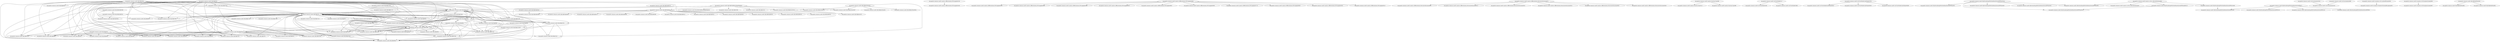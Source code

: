 digraph "ddg/ddg"
{
	"org.apache.commons.math3.dfp.DfpField$RoundingMode#33" -> "org.apache.commons.math3.dfp.DfpField#191";
	"org.apache.commons.math3.dfp.DfpField#191" -> "org.apache.commons.math3.dfp.DfpField#251";
	"org.apache.commons.math3.dfp.Dfp#209" -> "org.apache.commons.math3.dfp.Dfp#1959";
	"org.apache.commons.math3.dfp.Dfp#209" -> "org.apache.commons.math3.dfp.Dfp#597";
	"org.apache.commons.math3.dfp.Dfp#209" -> "org.apache.commons.math3.dfp.Dfp#322";
	"org.apache.commons.math3.dfp.Dfp#322" -> "org.apache.commons.math3.dfp.Dfp#1959";
	"org.apache.commons.math3.dfp.Dfp#322" -> "org.apache.commons.math3.dfp.Dfp#597";
	"org.apache.commons.math3.dfp.Dfp#209" -> "org.apache.commons.math3.dfp.Dfp#649";
	"org.apache.commons.math3.dfp.DfpField#191" -> "org.apache.commons.math3.dfp.DfpField#403";
	"org.apache.commons.math3.dfp.Dfp#322" -> "org.apache.commons.math3.dfp.Dfp#879";
	"org.apache.commons.math3.dfp.Dfp#209" -> "org.apache.commons.math3.dfp.Dfp#879";
	"org.apache.commons.math3.dfp.Dfp#322" -> "org.apache.commons.math3.dfp.Dfp#931";
	"org.apache.commons.math3.dfp.Dfp#209" -> "org.apache.commons.math3.dfp.Dfp#931";
	"org.apache.commons.math3.dfp.Dfp#322" -> "org.apache.commons.math3.dfp.Dfp#781";
	"org.apache.commons.math3.dfp.Dfp#209" -> "org.apache.commons.math3.dfp.Dfp#781";
	"org.apache.commons.math3.dfp.Dfp#322" -> "org.apache.commons.math3.dfp.Dfp#946";
	"org.apache.commons.math3.dfp.Dfp#209" -> "org.apache.commons.math3.dfp.Dfp#946";
	"org.apache.commons.math3.dfp.Dfp#209" -> "org.apache.commons.math3.dfp.Dfp#1679";
	"org.apache.commons.math3.dfp.Dfp#322" -> "org.apache.commons.math3.dfp.Dfp#1679";
	"org.apache.commons.math3.dfp.DfpField#191" -> "org.apache.commons.math3.dfp.DfpField#269";
	"org.apache.commons.math3.dfp.DfpField$RoundingMode#33" -> "org.apache.commons.math3.dfp.Dfp#1679";
	"org.apache.commons.math3.dfp.DfpField$RoundingMode#33" -> "org.apache.commons.math3.dfp.DfpField$RoundingMode#30";
	"org.apache.commons.math3.dfp.DfpField$RoundingMode#33" -> "org.apache.commons.math3.dfp.Dfp$1#1087";
	"org.apache.commons.math3.dfp.Dfp$1#1087" -> "org.apache.commons.math3.dfp.Dfp#1418";
	"org.apache.commons.math3.dfp.Dfp#322" -> "org.apache.commons.math3.dfp.Dfp#1418";
	"org.apache.commons.math3.dfp.Dfp#1679" -> "org.apache.commons.math3.dfp.Dfp#1418";
	"org.apache.commons.math3.dfp.Dfp#322" -> "org.apache.commons.math3.dfp.Dfp#1254";
	"org.apache.commons.math3.dfp.Dfp#1959" -> "org.apache.commons.math3.dfp.Dfp#322";
	"org.apache.commons.math3.dfp.Dfp#1679" -> "org.apache.commons.math3.dfp.Dfp#322";
	"org.apache.commons.math3.dfp.Dfp#322" -> "org.apache.commons.math3.dfp.Dfp#649";
	"org.apache.commons.math3.dfp.Dfp#1254" -> "org.apache.commons.math3.dfp.Dfp#946";
	"org.apache.commons.math3.dfp.Dfp#322" -> "org.apache.commons.math3.dfp.Dfp#697";
	"org.apache.commons.math3.dfp.Dfp#322" -> "org.apache.commons.math3.dfp.Dfp#1231";
	"org.apache.commons.math3.dfp.Dfp#1254" -> "org.apache.commons.math3.dfp.Dfp#1418";
	"org.apache.commons.math3.dfp.Dfp#322" -> "org.apache.commons.math3.dfp.Dfp#1891";
	"org.apache.commons.math3.dfp.Dfp#1254" -> "org.apache.commons.math3.dfp.Dfp#322";
	"org.apache.commons.math3.dfp.Dfp#322" -> "org.apache.commons.math3.dfp.Dfp#669";
	"org.apache.commons.math3.dfp.Dfp#669" -> "org.apache.commons.math3.dfp.Dfp#1418";
	"org.apache.commons.math3.dfp.Dfp#669" -> "org.apache.commons.math3.dfp.Dfp#322";
	"org.apache.commons.math3.dfp.Dfp#322" -> "org.apache.commons.math3.dfp.Dfp#681";
	"org.apache.commons.math3.dfp.Dfp#322" -> "org.apache.commons.math3.dfp.Dfp#904";
	"org.apache.commons.math3.dfp.Dfp#209" -> "org.apache.commons.math3.dfp.Dfp#904";
	"org.apache.commons.math3.dfp.Dfp#322" -> "org.apache.commons.math3.dfp.Dfp#756";
	"org.apache.commons.math3.dfp.Dfp#1254" -> "org.apache.commons.math3.dfp.Dfp#1679";
	"org.apache.commons.math3.dfp.DfpField#191" -> "org.apache.commons.math3.dfp.DfpField#331";
	"org.apache.commons.math3.dfp.Dfp#1254" -> "org.apache.commons.math3.dfp.Dfp#669";
	"org.apache.commons.math3.dfp.Dfp#322" -> "org.apache.commons.math3.dfp.Dfp#2054";
	"org.apache.commons.math3.dfp.Dfp#1254" -> "org.apache.commons.math3.dfp.Dfp#2054";
	"org.apache.commons.math3.dfp.Dfp#322" -> "org.apache.commons.math3.dfp.Dfp#2156";
	"org.apache.commons.math3.dfp.Dfp#1254" -> "org.apache.commons.math3.dfp.Dfp#2156";
	"org.apache.commons.math3.dfp.Dfp#1679" -> "org.apache.commons.math3.dfp.Dfp#2054";
	"org.apache.commons.math3.dfp.Dfp#1679" -> "org.apache.commons.math3.dfp.Dfp#2156";
	"org.apache.commons.math3.dfp.Dfp#322" -> "org.apache.commons.math3.dfp.Dfp#1400";
	"org.apache.commons.math3.dfp.Dfp#1400" -> "org.apache.commons.math3.dfp.Dfp#322";
	"org.apache.commons.math3.dfp.Dfp#209" -> "org.apache.commons.math3.dfp.Dfp#1254";
	"org.apache.commons.math3.dfp.Dfp#209" -> "org.apache.commons.math3.dfp.Dfp#1499";
	"org.apache.commons.math3.dfp.Dfp#322" -> "org.apache.commons.math3.dfp.Dfp#1499";
	"org.apache.commons.math3.dfp.Dfp#1254" -> "org.apache.commons.math3.dfp.Dfp#1499";
	"org.apache.commons.math3.dfp.Dfp#1499" -> "org.apache.commons.math3.dfp.Dfp#1418";
	"org.apache.commons.math3.dfp.Dfp#1499" -> "org.apache.commons.math3.dfp.Dfp#322";
	"org.apache.commons.math3.dfp.Dfp#669" -> "org.apache.commons.math3.dfp.Dfp#1499";
	"org.apache.commons.math3.dfp.Dfp#1254" -> "org.apache.commons.math3.dfp.Dfp#1959";
	"org.apache.commons.math3.dfp.Dfp#669" -> "org.apache.commons.math3.dfp.Dfp#1679";
	"org.apache.commons.math3.dfp.Dfp#681" -> "org.apache.commons.math3.dfp.Dfp#1254";
	"org.apache.commons.math3.dfp.Dfp#669" -> "org.apache.commons.math3.dfp.Dfp#946";
	"org.apache.commons.math3.dfp.Dfp#1254" -> "org.apache.commons.math3.dfp.Dfp#697";
	"org.apache.commons.math3.dfp.Dfp#1679" -> "org.apache.commons.math3.dfp.Dfp#1499";
	"org.apache.commons.math3.dfp.Dfp#1679" -> "org.apache.commons.math3.dfp.Dfp#946";
	"org.apache.commons.math3.dfp.Dfp#1499" -> "org.apache.commons.math3.dfp.Dfp#1679";
	"org.apache.commons.math3.dfp.Dfp#209" -> "org.apache.commons.math3.dfp.Dfp#635";
	"org.apache.commons.math3.dfp.Dfp#1499" -> "org.apache.commons.math3.dfp.Dfp#2054";
	"org.apache.commons.math3.dfp.Dfp#1499" -> "org.apache.commons.math3.dfp.Dfp#2156";
	"org.apache.commons.math3.dfp.Dfp#1254" -> "org.apache.commons.math3.dfp.Dfp#681";
	"org.apache.commons.math3.dfp.Dfp#681" -> "org.apache.commons.math3.dfp.Dfp#1418";
	"org.apache.commons.math3.dfp.Dfp#681" -> "org.apache.commons.math3.dfp.Dfp#946";
	"org.apache.commons.math3.dfp.Dfp#681" -> "org.apache.commons.math3.dfp.Dfp#322";
	"org.apache.commons.math3.dfp.DfpField#578" -> "org.apache.commons.math3.dfp.DfpField#191";
	"org.apache.commons.math3.dfp.Dfp#334" -> "org.apache.commons.math3.dfp.Dfp#642";
	"org.apache.commons.math3.dfp.Dfp#334" -> "org.apache.commons.math3.dfp.Dfp#1418";
	"org.apache.commons.math3.dfp.DfpField#191" -> "org.apache.commons.math3.dfp.DfpField#530";
	"org.apache.commons.math3.dfp.DfpField#191" -> "org.apache.commons.math3.dfp.DfpField#410";
	"org.apache.commons.math3.dfp.DfpField#191" -> "org.apache.commons.math3.dfp.DfpField#422";
	"org.apache.commons.math3.dfp.Dfp#209" -> "org.apache.commons.math3.dfp.Dfp#656";
	"org.apache.commons.math3.dfp.Dfp#322" -> "org.apache.commons.math3.dfp.Dfp#256";
	"org.apache.commons.math3.dfp.Dfp#1499" -> "org.apache.commons.math3.dfp.Dfp#256";
	"org.apache.commons.math3.dfp.Dfp#256" -> "org.apache.commons.math3.dfp.Dfp#635";
	"org.apache.commons.math3.dfp.DfpField#191" -> "org.apache.commons.math3.dfp.DfpField#464";
	"org.apache.commons.math3.dfp.Dfp#334" -> "org.apache.commons.math3.dfp.Dfp#597";
	"org.apache.commons.math3.dfp.Dfp#334" -> "org.apache.commons.math3.dfp.Dfp#322";
	"org.apache.commons.math3.dfp.Dfp#334" -> "org.apache.commons.math3.dfp.Dfp#1612";
	"org.apache.commons.math3.dfp.Dfp#322" -> "org.apache.commons.math3.dfp.Dfp#1612";
	"org.apache.commons.math3.dfp.Dfp#256" -> "org.apache.commons.math3.dfp.Dfp#1679";
	"org.apache.commons.math3.dfp.Dfp#256" -> "org.apache.commons.math3.dfp.Dfp#649";
	"org.apache.commons.math3.dfp.Dfp#256" -> "org.apache.commons.math3.dfp.Dfp#597";
	"org.apache.commons.math3.dfp.DfpField$RoundingMode#33" -> "org.apache.commons.math3.dfp.Dfp#1004";
	"org.apache.commons.math3.dfp.Dfp#322" -> "org.apache.commons.math3.dfp.Dfp#1045";
	"org.apache.commons.math3.dfp.Dfp#1679" -> "org.apache.commons.math3.dfp.Dfp#1045";
	"org.apache.commons.math3.dfp.Dfp#256" -> "org.apache.commons.math3.dfp.Dfp#1254";
	"org.apache.commons.math3.dfp.Dfp#256" -> "org.apache.commons.math3.dfp.Dfp#322";
	"org.apache.commons.math3.dfp.Dfp#322" -> "org.apache.commons.math3.dfp.Dfp#1029";
	"org.apache.commons.math3.dfp.Dfp#256" -> "org.apache.commons.math3.dfp.Dfp#1029";
	"org.apache.commons.math3.dfp.Dfp#209" -> "org.apache.commons.math3.dfp.Dfp#756";
	"org.apache.commons.math3.dfp.Dfp#334" -> "org.apache.commons.math3.dfp.Dfp#1891";
	"org.apache.commons.math3.dfp.Dfp#322" -> "org.apache.commons.math3.dfp.Dfp#656";
	"org.apache.commons.math3.dfp.Dfp#209" -> "org.apache.commons.math3.dfp.Dfp#1891";
	"org.apache.commons.math3.dfp.Dfp#1400" -> "org.apache.commons.math3.dfp.Dfp#1499";
	"org.apache.commons.math3.dfp.Dfp#322" -> "org.apache.commons.math3.dfp.Dfp#642";
	"org.apache.commons.math3.dfp.Dfp#1173" -> "org.apache.commons.math3.dfp.Dfp#1499";
	"org.apache.commons.math3.dfp.Dfp#322" -> "org.apache.commons.math3.dfp.Dfp#872";
	"org.apache.commons.math3.dfp.Dfp#1679" -> "org.apache.commons.math3.dfp.Dfp#2404";
	"org.apache.commons.math3.analysis.differentiation.DSCompiler#128" -> "org.apache.commons.math3.analysis.differentiation.DSCompiler#160";
	"org.apache.commons.math3.analysis.differentiation.DSCompiler#206" -> "org.apache.commons.math3.analysis.differentiation.DSCompiler#239";
	"org.apache.commons.math3.analysis.differentiation.DSCompiler#206" -> "org.apache.commons.math3.analysis.differentiation.DSCompiler#265";
	"org.apache.commons.math3.analysis.differentiation.DSCompiler#206" -> "org.apache.commons.math3.analysis.differentiation.DSCompiler#348";
	"org.apache.commons.math3.analysis.differentiation.DSCompiler#206" -> "org.apache.commons.math3.analysis.differentiation.DSCompiler#415";
	"org.apache.commons.math3.analysis.differentiation.DSCompiler#206" -> "org.apache.commons.math3.analysis.differentiation.DSCompiler#647";
	"org.apache.commons.math3.analysis.differentiation.DerivativeStructure#72" -> "org.apache.commons.math3.analysis.differentiation.DerivativeStructure#92";
	"org.apache.commons.math3.analysis.differentiation.DerivativeStructure#72" -> "org.apache.commons.math3.analysis.differentiation.DerivativeStructure#111";
	"org.apache.commons.math3.analysis.function.Sinc#80" -> "org.apache.commons.math3.analysis.function.Sinc#110";
	"org.apache.commons.math3.analysis.differentiation.DerivativeStructure#72" -> "org.apache.commons.math3.analysis.differentiation.DerivativeStructure#231";
	"org.apache.commons.math3.analysis.differentiation.DerivativeStructure#72" -> "org.apache.commons.math3.analysis.differentiation.DerivativeStructure#223";
	"org.apache.commons.math3.analysis.differentiation.DSCompiler#206" -> "org.apache.commons.math3.analysis.differentiation.DSCompiler#636";
	"org.apache.commons.math3.analysis.differentiation.DerivativeStructure#72" -> "org.apache.commons.math3.analysis.differentiation.DerivativeStructure#555";
	"org.apache.commons.math3.analysis.differentiation.DSCompiler#206" -> "org.apache.commons.math3.analysis.differentiation.DSCompiler#1715";
	"org.apache.commons.math3.analysis.differentiation.DerivativeStructure#72" -> "org.apache.commons.math3.analysis.differentiation.DerivativeStructure#246";
	"org.apache.commons.math3.analysis.differentiation.DSCompiler#206" -> "org.apache.commons.math3.analysis.differentiation.DSCompiler#629";
	"org.apache.commons.math3.analysis.differentiation.DSCompiler#206" -> "org.apache.commons.math3.analysis.differentiation.DSCompiler#543";
	"org.apache.commons.math3.dfp.Dfp#322" -> "org.apache.commons.math3.dfp.Dfp#1182";
	"org.apache.commons.math3.dfp.Dfp#322" -> "org.apache.commons.math3.dfp.Dfp#663";
	"org.apache.commons.math3.dfp.Dfp#1400" -> "org.apache.commons.math3.dfp.Dfp#946";
	"org.apache.commons.math3.dfp.Dfp#1400" -> "org.apache.commons.math3.dfp.Dfp#1679";
	"org.apache.commons.math3.dfp.Dfp#322" -> "org.apache.commons.math3.dfp.Dfp#635";
	"org.apache.commons.math3.dfp.Dfp#1499" -> "org.apache.commons.math3.dfp.Dfp#1045";
	"org.apache.commons.math3.dfp.Dfp$1#1087" -> "org.apache.commons.math3.dfp.Dfp#1045";
	"org.apache.commons.math3.dfp.Dfp#322" -> "org.apache.commons.math3.dfp.Dfp#614";
	"org.apache.commons.math3.dfp.Dfp#334" -> "org.apache.commons.math3.dfp.Dfp#781";
	"org.apache.commons.math3.dfp.Dfp#334" -> "org.apache.commons.math3.dfp.Dfp#879";
	"org.apache.commons.math3.dfp.Dfp#1045" -> "org.apache.commons.math3.dfp.Dfp#946";
	"org.apache.commons.math3.dfp.Dfp#334" -> "org.apache.commons.math3.dfp.Dfp#946";
	"org.apache.commons.math3.dfp.Dfp#334" -> "org.apache.commons.math3.dfp.Dfp#904";
	"org.apache.commons.math3.dfp.Dfp#1045" -> "org.apache.commons.math3.dfp.Dfp#322";
	"org.apache.commons.math3.util.FastMath#113" -> "org.apache.commons.math3.util.FastMath#1692";
	"org.apache.commons.math3.dfp.DfpField#191" -> "org.apache.commons.math3.dfp.DfpField#471";
	"org.apache.commons.math3.dfp.Dfp#334" -> "org.apache.commons.math3.dfp.Dfp#1254";
	"org.apache.commons.math3.dfp.Dfp#334" -> "org.apache.commons.math3.dfp.Dfp#649";
	"org.apache.commons.math3.dfp.Dfp#681" -> "org.apache.commons.math3.dfp.Dfp#1679";
	"org.apache.commons.math3.util.FastMath$CodyWaite#3785" -> "org.apache.commons.math3.util.FastMath$CodyWaite#3827";
	"org.apache.commons.math3.util.FastMath$CodyWaite#3785" -> "org.apache.commons.math3.util.FastMath$CodyWaite#3833";
	"org.apache.commons.math3.util.FastMath$CodyWaite#3785" -> "org.apache.commons.math3.util.FastMath$CodyWaite#3839";
	"org.apache.commons.math3.dfp.Dfp#1679" -> "org.apache.commons.math3.dfp.Dfp#1182";
	"org.apache.commons.math3.util.FastMath#113" -> "org.apache.commons.math3.util.FastMath#1985";
	"org.apache.commons.math3.analysis.differentiation.DSCompiler#206" -> "org.apache.commons.math3.analysis.differentiation.DSCompiler#313";
	"org.apache.commons.math3.analysis.function.Sinc#80" -> "org.apache.commons.math3.analysis.function.Sinc#86";
	"org.apache.commons.math3.dfp.Dfp#209" -> "org.apache.commons.math3.dfp.Dfp#1612";
	"org.apache.commons.math3.dfp.BracketingNthOrderBrentSolverDFPTest#160" -> "org.apache.commons.math3.dfp.BracketingNthOrderBrentSolverDFPTest#50";
	"org.apache.commons.math3.analysis.solvers.AllowedSolution#48" -> "org.apache.commons.math3.dfp.BracketingNthOrderBrentSolverDFPTest#50";
	"org.apache.commons.math3.dfp.BracketingNthOrderBrentSolverDFP#77" -> "org.apache.commons.math3.dfp.BracketingNthOrderBrentSolverDFP#184";
	"org.apache.commons.math3.dfp.Dfp#209" -> "org.apache.commons.math3.dfp.Dfp#624";
	"org.apache.commons.math3.util.Incrementor#164" -> "org.apache.commons.math3.util.Incrementor#155";
	"org.apache.commons.math3.util.Incrementor#96" -> "org.apache.commons.math3.util.Incrementor#155";
	"org.apache.commons.math3.dfp.BracketingNthOrderBrentSolverDFPTest#160" -> "org.apache.commons.math3.dfp.BracketingNthOrderBrentSolverDFPTest#32";
	"org.apache.commons.math3.dfp.Dfp#256" -> "org.apache.commons.math3.dfp.Dfp#1499";
	"org.apache.commons.math3.dfp.Dfp#322" -> "org.apache.commons.math3.dfp.Dfp#887";
	"org.apache.commons.math3.dfp.Dfp#1499" -> "org.apache.commons.math3.dfp.Dfp#804";
	"org.apache.commons.math3.dfp.Dfp#322" -> "org.apache.commons.math3.dfp.Dfp#804";
	"org.apache.commons.math3.dfp.Dfp#681" -> "org.apache.commons.math3.dfp.Dfp#1499";
	"org.apache.commons.math3.dfp.Dfp#863" -> "org.apache.commons.math3.dfp.Dfp#946";
	"org.apache.commons.math3.dfp.Dfp#863" -> "org.apache.commons.math3.dfp.Dfp#1499";
	"org.apache.commons.math3.dfp.Dfp#1254" -> "org.apache.commons.math3.dfp.Dfp#804";
	"org.apache.commons.math3.dfp.Dfp#256" -> "org.apache.commons.math3.dfp.Dfp#756";
	"org.apache.commons.math3.dfp.Dfp#256" -> "org.apache.commons.math3.dfp.Dfp#879";
	"org.apache.commons.math3.dfp.Dfp#256" -> "org.apache.commons.math3.dfp.Dfp#946";
	"org.apache.commons.math3.dfp.Dfp#256" -> "org.apache.commons.math3.dfp.Dfp#781";
	"org.apache.commons.math3.dfp.Dfp#541" -> "org.apache.commons.math3.dfp.Dfp#879";
	"org.apache.commons.math3.analysis.solvers.AllowedSolution#48" -> "org.apache.commons.math3.analysis.solvers.AllowedSolution#41";
	"org.apache.commons.math3.analysis.solvers.AllowedSolution#48" -> "org.apache.commons.math3.dfp.BracketingNthOrderBrentSolverDFP$1#268";
	"org.apache.commons.math3.dfp.BracketingNthOrderBrentSolverDFP$1#268" -> "org.apache.commons.math3.dfp.BracketingNthOrderBrentSolverDFP#184";
	"org.apache.commons.math3.dfp.Dfp#1499" -> "org.apache.commons.math3.dfp.Dfp#946";
	"org.apache.commons.math3.dfp.BracketingNthOrderBrentSolverDFP#77" -> "org.apache.commons.math3.dfp.BracketingNthOrderBrentSolverDFP#136";
	"org.apache.commons.math3.dfp.BracketingNthOrderBrentSolverDFP#77" -> "org.apache.commons.math3.dfp.BracketingNthOrderBrentSolverDFP#120";
	"org.apache.commons.math3.dfp.Dfp#1254" -> "org.apache.commons.math3.dfp.Dfp#834";
	"org.apache.commons.math3.dfp.Dfp#1400" -> "org.apache.commons.math3.dfp.Dfp#256";
	"org.apache.commons.math3.dfp.Dfp#1499" -> "org.apache.commons.math3.dfp.Dfp#834";
	"org.apache.commons.math3.dfp.BracketingNthOrderBrentSolverDFPTest#160" -> "org.apache.commons.math3.dfp.BracketingNthOrderBrentSolverDFPTest#126";
	"org.apache.commons.math3.dfp.Dfp#1029" -> "org.apache.commons.math3.dfp.Dfp#946";
	"org.apache.commons.math3.dfp.Dfp#1029" -> "org.apache.commons.math3.dfp.Dfp#1499";
	"org.apache.commons.math3.dfp.Dfp#1029" -> "org.apache.commons.math3.dfp.Dfp#322";
	"org.apache.commons.math3.analysis.solvers.AllowedSolution#48" -> "org.apache.commons.math3.dfp.BracketingNthOrderBrentSolverDFPTest$8#132";
	"org.apache.commons.math3.dfp.BracketingNthOrderBrentSolverDFPTest$8#132" -> "org.apache.commons.math3.dfp.BracketingNthOrderBrentSolverDFPTest#126";
	"org.apache.commons.math3.dfp.Dfp#256" -> "org.apache.commons.math3.dfp.Dfp#1612";
	"org.apache.commons.math3.dfp.Dfp#256" -> "org.apache.commons.math3.dfp.Dfp#656";
	"org.apache.commons.math3.dfp.Dfp#256" -> "org.apache.commons.math3.dfp.Dfp#1959";
	"org.apache.commons.math3.dfp.Dfp#322" -> "org.apache.commons.math3.dfp.Dfp#1136";
	"org.apache.commons.math3.dfp.DfpField#191" -> "org.apache.commons.math3.dfp.DfpField#485";
	"org.apache.commons.math3.dfp.Dfp#334" -> "org.apache.commons.math3.dfp.Dfp#656";
	"org.apache.commons.math3.dfp.Dfp#256" -> "org.apache.commons.math3.dfp.Dfp#1045";
	"org.apache.commons.math3.dfp.Dfp#322" -> "org.apache.commons.math3.dfp.Dfp#2310";
	"org.apache.commons.math3.dfp.Dfp#1254" -> "org.apache.commons.math3.dfp.Dfp#1045";
	"org.apache.commons.math3.dfp.Dfp#681" -> "org.apache.commons.math3.dfp.Dfp#1045";
	"org.apache.commons.math3.dfp.Dfp#322" -> "org.apache.commons.math3.dfp.Dfp#1165";
	"org.apache.commons.math3.dfp.DfpField$RoundingMode#33" -> "org.apache.commons.math3.dfp.Dfp#1012";
	"org.apache.commons.math3.dfp.DfpField#191" -> "org.apache.commons.math3.dfp.DfpField#499";
	"org.apache.commons.math3.dfp.Dfp#334" -> "org.apache.commons.math3.dfp.Dfp#1499";
	"org.apache.commons.math3.dfp.DfpField#191" -> "org.apache.commons.math3.dfp.DfpField#513";
	"org.apache.commons.math3.dfp.Dfp#256" -> "org.apache.commons.math3.dfp.Dfp#904";
	"org.apache.commons.math3.dfp.Dfp#256" -> "org.apache.commons.math3.dfp.Dfp#2310";
	"org.apache.commons.math3.dfp.Dfp#256" -> "org.apache.commons.math3.dfp.Dfp#663";
	"org.apache.commons.math3.dfp.Dfp#256" -> "org.apache.commons.math3.dfp.Dfp#614";
	"org.apache.commons.math3.dfp.BracketingNthOrderBrentSolverDFPTest#160" -> "org.apache.commons.math3.dfp.BracketingNthOrderBrentSolverDFPTest#36";
	"org.apache.commons.math3.exception.util.LocalizedFormats#44" -> "org.apache.commons.math3.exception.NumberIsTooSmallException#50";
	"org.apache.commons.math3.exception.util.ExceptionContext#64" -> "org.apache.commons.math3.exception.util.ExceptionContext#87";
	"org.apache.commons.math3.dfp.BracketingNthOrderBrentSolverDFPTest#160" -> "org.apache.commons.math3.dfp.BracketingNthOrderBrentSolverDFPTest#42";
	"org.apache.commons.math3.dfp.BracketingNthOrderBrentSolverDFP#77" -> "org.apache.commons.math3.dfp.BracketingNthOrderBrentSolverDFP#91";
	"org.apache.commons.math3.dfp.Dfp#209" -> "org.apache.commons.math3.dfp.Dfp#2233";
	"org.apache.commons.math3.dfp.DfpDecTest#34" -> "org.apache.commons.math3.dfp.DfpDecTest#70";
	"org.apache.commons.math3.dfp.DfpField$RoundingMode#33" -> "org.apache.commons.math3.dfp.DfpDecTest#70";
	"org.apache.commons.math3.dfp.DfpField$RoundingMode#33" -> "org.apache.commons.math3.dfp.DfpDec$1#216";
	"org.apache.commons.math3.dfp.DfpDec$1#216" -> "org.apache.commons.math3.dfp.DfpDec#167";
	"org.apache.commons.math3.dfp.Dfp#334" -> "org.apache.commons.math3.dfp.Dfp#635";
	"org.apache.commons.math3.dfp.DfpField#262" -> "org.apache.commons.math3.dfp.DfpField#269";
	"org.apache.commons.math3.dfp.DfpField#298" -> "org.apache.commons.math3.dfp.DfpField#331";
	"org.apache.commons.math3.dfp.DfpDecTest#34" -> "org.apache.commons.math3.dfp.DfpDecTest#51";
	"org.apache.commons.math3.dfp.DfpField#331" -> "org.apache.commons.math3.dfp.DfpField#284";
	"org.apache.commons.math3.dfp.DfpField#298" -> "org.apache.commons.math3.dfp.DfpField#284";
	"org.apache.commons.math3.dfp.DfpDecTest#34" -> "org.apache.commons.math3.dfp.DfpDecTest#287";
	"org.apache.commons.math3.dfp.DfpField$RoundingMode#33" -> "org.apache.commons.math3.dfp.DfpDecTest#287";
	"org.apache.commons.math3.dfp.DfpDecTest#34" -> "org.apache.commons.math3.dfp.DfpDecTest#504";
	"org.apache.commons.math3.dfp.Dfp#2233" -> "org.apache.commons.math3.dfp.Dfp#879";
	"org.apache.commons.math3.dfp.Dfp#2233" -> "org.apache.commons.math3.dfp.Dfp#946";
	"org.apache.commons.math3.dfp.Dfp#209" -> "org.apache.commons.math3.dfp.Dfp#1182";
	"org.apache.commons.math3.dfp.Dfp#209" -> "org.apache.commons.math3.dfp.Dfp#642";
	"org.apache.commons.math3.dfp.Dfp#1199" -> "org.apache.commons.math3.dfp.Dfp#322";
	"org.apache.commons.math3.dfp.Dfp#209" -> "org.apache.commons.math3.dfp.Dfp#2320";
	"org.apache.commons.math3.dfp.Dfp#2320" -> "org.apache.commons.math3.dfp.Dfp#946";
	"org.apache.commons.math3.dfp.Dfp#2320" -> "org.apache.commons.math3.dfp.Dfp#322";
	"org.apache.commons.math3.dfp.Dfp#334" -> "org.apache.commons.math3.dfp.Dfp#756";
	"org.apache.commons.math3.dfp.Dfp#334" -> "org.apache.commons.math3.dfp.Dfp#1182";
	"org.apache.commons.math3.dfp.Dfp#334" -> "org.apache.commons.math3.dfp.Dfp#2320";
	"org.apache.commons.math3.dfp.Dfp#1199" -> "org.apache.commons.math3.dfp.Dfp#1679";
	"org.apache.commons.math3.dfp.Dfp#2320" -> "org.apache.commons.math3.dfp.Dfp#1679";
	"org.apache.commons.math3.dfp.Dfp#209" -> "org.apache.commons.math3.dfp.Dfp#2054";
	"org.apache.commons.math3.dfp.Dfp#209" -> "org.apache.commons.math3.dfp.Dfp#2156";
	"org.apache.commons.math3.dfp.Dfp#1173" -> "org.apache.commons.math3.dfp.Dfp#322";
	"org.apache.commons.math3.dfp.Dfp#1254" -> "org.apache.commons.math3.dfp.Dfp#2233";
	"org.apache.commons.math3.dfp.Dfp#1679" -> "org.apache.commons.math3.dfp.Dfp#2233";
	"org.apache.commons.math3.dfp.Dfp#322" -> "org.apache.commons.math3.dfp.Dfp#2233";
	"org.apache.commons.math3.dfp.Dfp#2320" -> "org.apache.commons.math3.dfp.Dfp#2156";
	"org.apache.commons.math3.dfp.Dfp#334" -> "org.apache.commons.math3.dfp.Dfp#2054";
	"org.apache.commons.math3.dfp.Dfp#334" -> "org.apache.commons.math3.dfp.Dfp#2156";
	"org.apache.commons.math3.dfp.Dfp#2233" -> "org.apache.commons.math3.dfp.Dfp#2310";
	"org.apache.commons.math3.dfp.Dfp#334" -> "org.apache.commons.math3.dfp.Dfp#2310";
	"org.apache.commons.math3.dfp.Dfp#334" -> "org.apache.commons.math3.dfp.Dfp#1679";
	"org.apache.commons.math3.dfp.Dfp#334" -> "org.apache.commons.math3.dfp.Dfp#2233";
	"org.apache.commons.math3.dfp.DfpMathTest#36" -> "org.apache.commons.math3.dfp.DfpMathTest#81";
	"org.apache.commons.math3.dfp.Dfp#334" -> "org.apache.commons.math3.dfp.Dfp#663";
	"org.apache.commons.math3.dfp.DfpMathTest#36" -> "org.apache.commons.math3.dfp.DfpMathTest#61";
	"org.apache.commons.math3.dfp.Dfp#541" -> "org.apache.commons.math3.dfp.Dfp#635";
	"org.apache.commons.math3.dfp.Dfp#541" -> "org.apache.commons.math3.dfp.Dfp#649";
	"org.apache.commons.math3.dfp.Dfp#541" -> "org.apache.commons.math3.dfp.Dfp#656";
	"org.apache.commons.math3.dfp.Dfp#541" -> "org.apache.commons.math3.dfp.Dfp#663";
	"org.apache.commons.math3.dfp.Dfp#541" -> "org.apache.commons.math3.dfp.Dfp#597";
}
